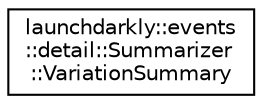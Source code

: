 digraph "Graphical Class Hierarchy"
{
 // LATEX_PDF_SIZE
  edge [fontname="Helvetica",fontsize="10",labelfontname="Helvetica",labelfontsize="10"];
  node [fontname="Helvetica",fontsize="10",shape=record];
  rankdir="LR";
  Node0 [label="launchdarkly::events\l::detail::Summarizer\l::VariationSummary",height=0.2,width=0.4,color="black", fillcolor="white", style="filled",URL="$structlaunchdarkly_1_1events_1_1detail_1_1Summarizer_1_1VariationSummary.html",tooltip=" "];
}
